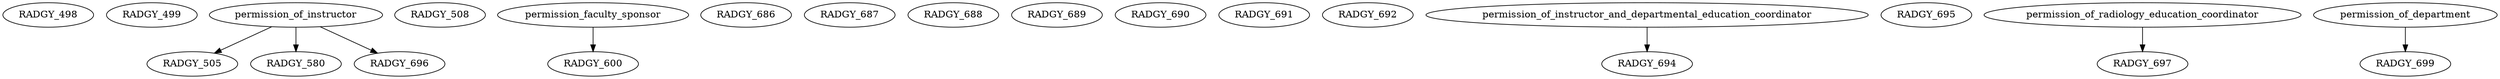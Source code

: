 digraph G {
    RADGY_498;
    RADGY_499;
    edge [color=black];
    permission_of_instructor -> RADGY_505;
    RADGY_508;
    edge [color=black];
    permission_of_instructor -> RADGY_580;
    edge [color=black];
    permission_faculty_sponsor -> RADGY_600;
    RADGY_686;
    RADGY_687;
    RADGY_688;
    RADGY_689;
    RADGY_690;
    RADGY_691;
    RADGY_692;
    edge [color=black];
    permission_of_instructor_and_departmental_education_coordinator -> RADGY_694;
    RADGY_695;
    edge [color=black];
    permission_of_instructor -> RADGY_696;
    edge [color=black];
    permission_of_radiology_education_coordinator -> RADGY_697;
    edge [color=black];
    permission_of_department -> RADGY_699;
}
